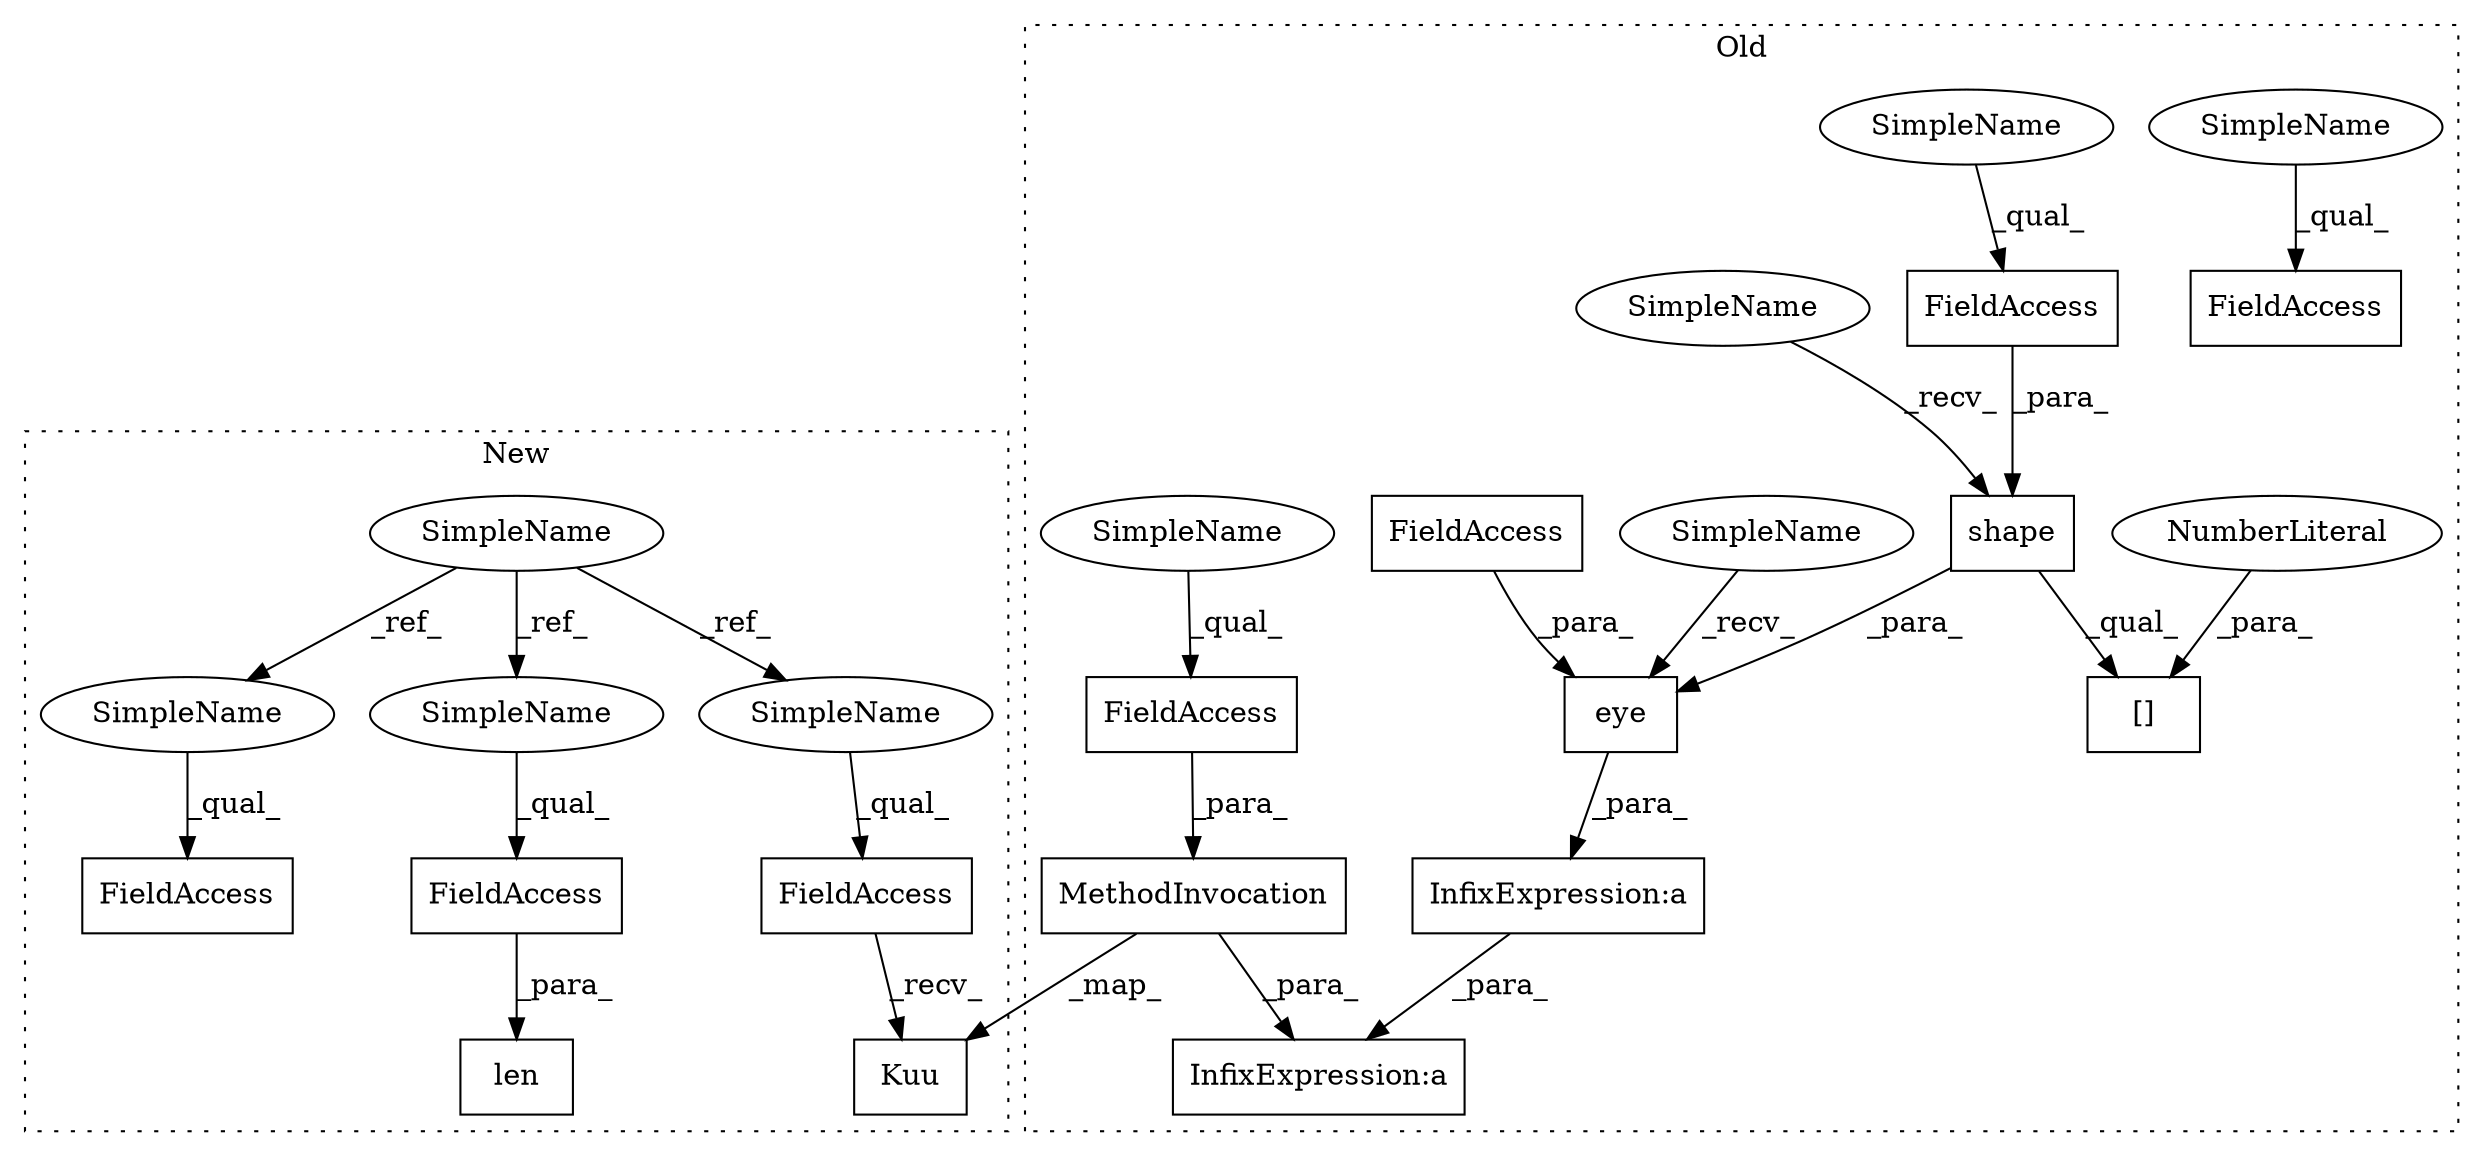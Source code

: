 digraph G {
subgraph cluster0 {
1 [label="eye" a="32" s="4623,4657" l="4,1" shape="box"];
3 [label="InfixExpression:a" a="27" s="4658" l="3" shape="box"];
4 [label="InfixExpression:a" a="27" s="4608" l="3" shape="box"];
5 [label="shape" a="32" s="4479,4491" l="6,1" shape="box"];
6 [label="[]" a="2" s="4468,4494" l="25,1" shape="box"];
7 [label="NumberLiteral" a="34" s="4493" l="1" shape="ellipse"];
9 [label="FieldAccess" a="22" s="4485" l="6" shape="box"];
12 [label="FieldAccess" a="22" s="4601" l="6" shape="box"];
13 [label="FieldAccess" a="22" s="4640" l="17" shape="box"];
14 [label="FieldAccess" a="22" s="4564" l="6" shape="box"];
17 [label="MethodInvocation" a="32" s="4599,4607" l="2,1" shape="box"];
21 [label="SimpleName" a="42" s="4564" l="4" shape="ellipse"];
22 [label="SimpleName" a="42" s="4601" l="4" shape="ellipse"];
23 [label="SimpleName" a="42" s="4485" l="4" shape="ellipse"];
24 [label="SimpleName" a="42" s="4612" l="10" shape="ellipse"];
25 [label="SimpleName" a="42" s="4468" l="10" shape="ellipse"];
label = "Old";
style="dotted";
}
subgraph cluster1 {
2 [label="len" a="32" s="4334,4350" l="4,1" shape="box"];
8 [label="FieldAccess" a="22" s="4338" l="12" shape="box"];
10 [label="SimpleName" a="42" s="4037" l="4" shape="ellipse"];
11 [label="FieldAccess" a="22" s="4408" l="12" shape="box"];
15 [label="FieldAccess" a="22" s="4452" l="12" shape="box"];
16 [label="Kuu" a="32" s="4465,4509" l="4,1" shape="box"];
18 [label="SimpleName" a="42" s="4408" l="4" shape="ellipse"];
19 [label="SimpleName" a="42" s="4452" l="4" shape="ellipse"];
20 [label="SimpleName" a="42" s="4338" l="4" shape="ellipse"];
label = "New";
style="dotted";
}
1 -> 3 [label="_para_"];
3 -> 4 [label="_para_"];
5 -> 1 [label="_para_"];
5 -> 6 [label="_qual_"];
7 -> 6 [label="_para_"];
8 -> 2 [label="_para_"];
9 -> 5 [label="_para_"];
10 -> 18 [label="_ref_"];
10 -> 19 [label="_ref_"];
10 -> 20 [label="_ref_"];
12 -> 17 [label="_para_"];
13 -> 1 [label="_para_"];
15 -> 16 [label="_recv_"];
17 -> 4 [label="_para_"];
17 -> 16 [label="_map_"];
18 -> 11 [label="_qual_"];
19 -> 15 [label="_qual_"];
20 -> 8 [label="_qual_"];
21 -> 14 [label="_qual_"];
22 -> 12 [label="_qual_"];
23 -> 9 [label="_qual_"];
24 -> 1 [label="_recv_"];
25 -> 5 [label="_recv_"];
}